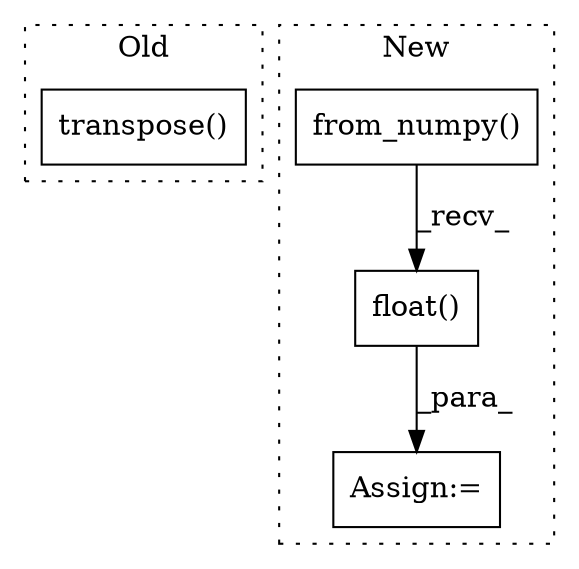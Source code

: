 digraph G {
subgraph cluster0 {
1 [label="transpose()" a="75" s="515,536" l="14,1" shape="box"];
label = "Old";
style="dotted";
}
subgraph cluster1 {
2 [label="from_numpy()" a="75" s="1043,1063" l="17,1" shape="box"];
3 [label="float()" a="75" s="1043" l="29" shape="box"];
4 [label="Assign:=" a="68" s="1040" l="3" shape="box"];
label = "New";
style="dotted";
}
2 -> 3 [label="_recv_"];
3 -> 4 [label="_para_"];
}